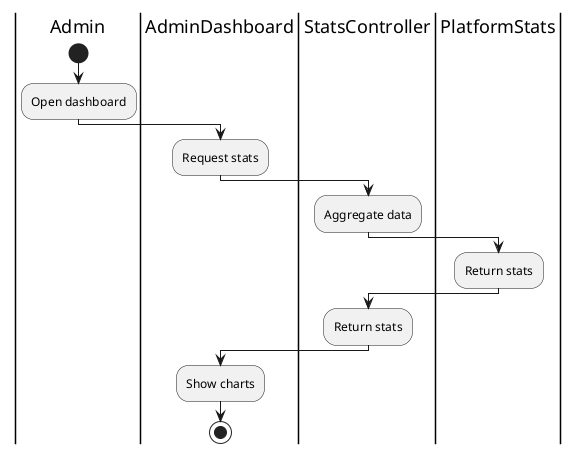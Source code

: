 @startuml ViewPlatformStats
|Admin|
start
:Open dashboard;
|AdminDashboard|
:Request stats;
|StatsController|
:Aggregate data;
|PlatformStats|
:Return stats;
|StatsController|
:Return stats;
|AdminDashboard|
:Show charts;
stop
@enduml